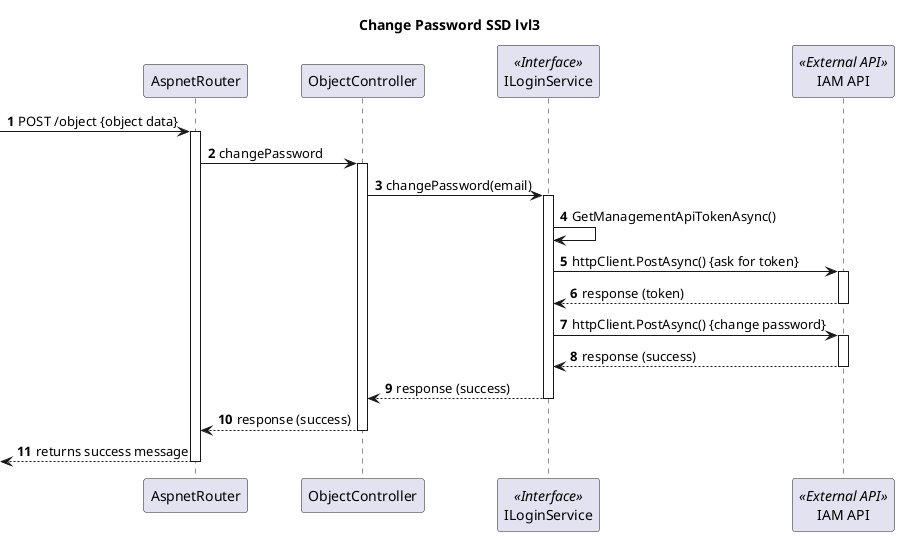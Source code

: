 @startuml
autonumber
skinparam packageStyle rect

title Change Password SSD lvl3

participant AspnetRouter as router
participant ObjectController as ctrl
participant ILoginService as LS <<Interface>>
participant "IAM API" as IAM <<External API>>


-> router: POST /object {object data}
activate router
router -> ctrl: changePassword
activate ctrl
ctrl -> LS: changePassword(email)
activate LS
LS -> LS : GetManagementApiTokenAsync()
LS -> IAM : httpClient.PostAsync() {ask for token}
activate IAM
IAM --> LS : response (token)
deactivate IAM
LS -> IAM : httpClient.PostAsync() {change password}
activate IAM
IAM --> LS : response (success)
deactivate IAM
LS --> ctrl : response (success)
deactivate LS
ctrl --> router : response (success)

deactivate ctrl

<-- router  : returns success message

deactivate router

@enduml